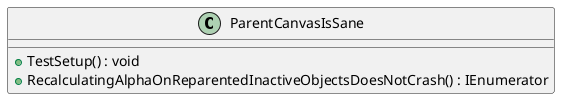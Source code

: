 @startuml
class ParentCanvasIsSane {
    + TestSetup() : void
    + RecalculatingAlphaOnReparentedInactiveObjectsDoesNotCrash() : IEnumerator
}
@enduml
